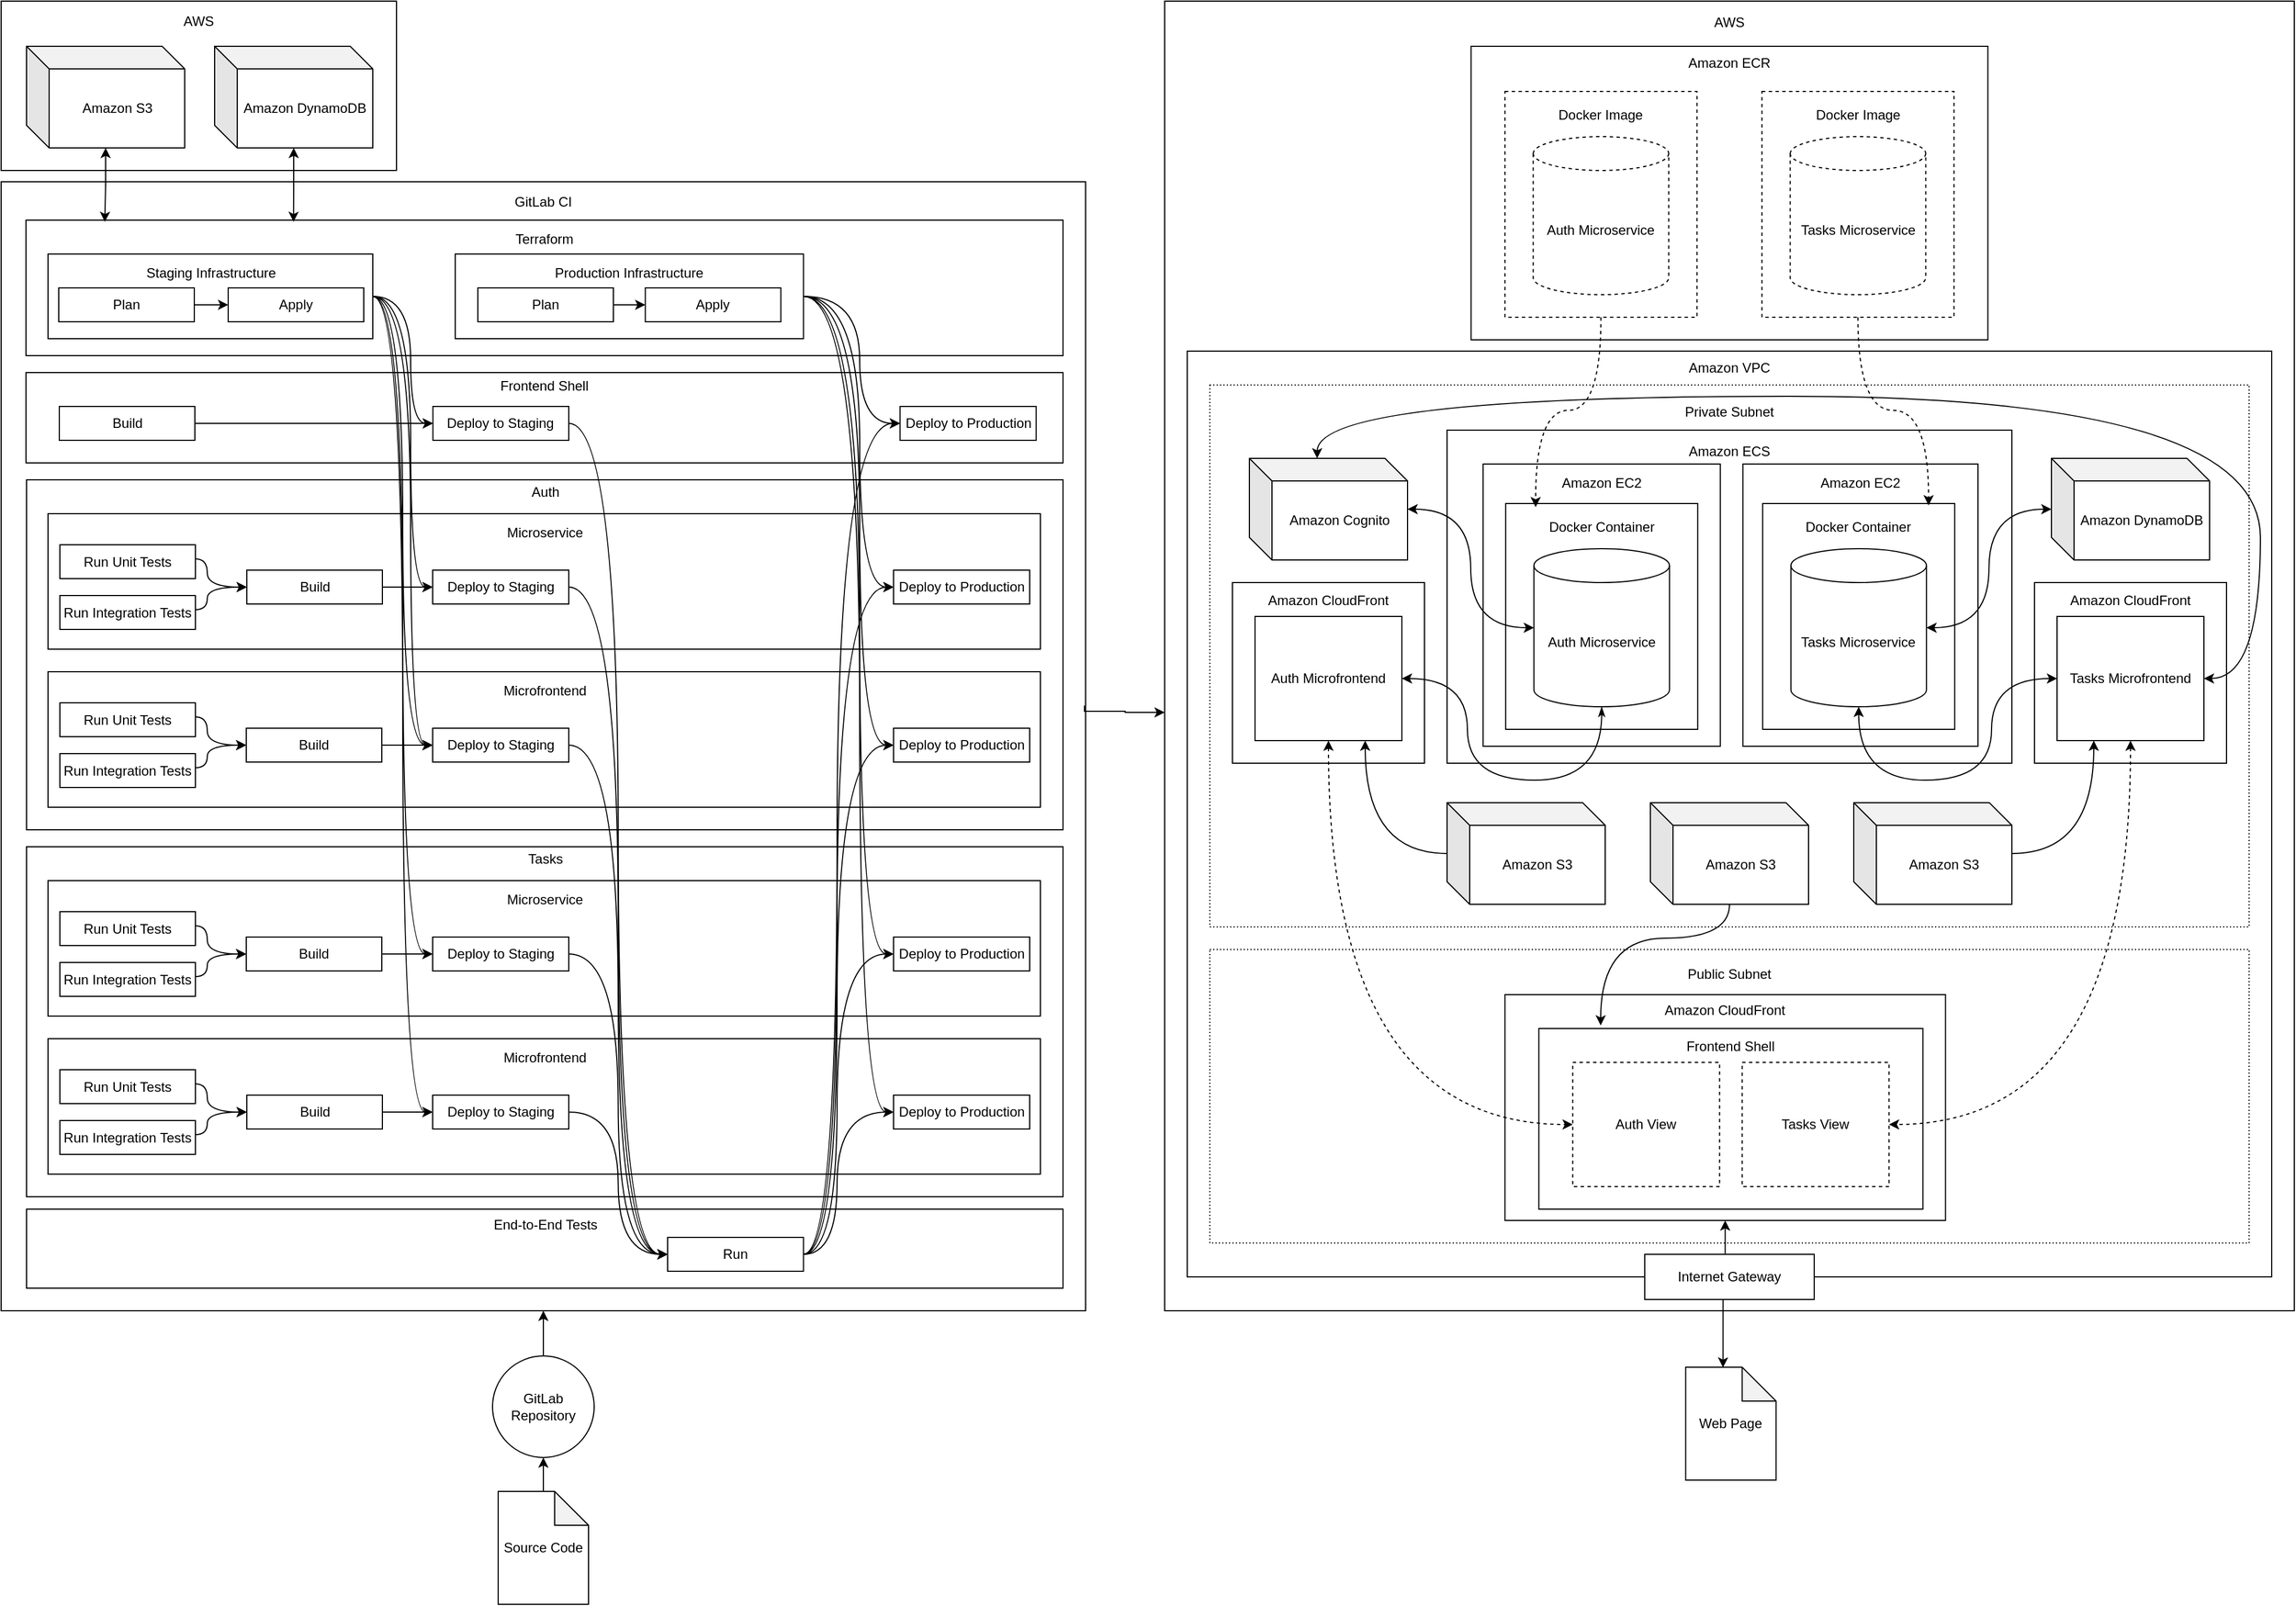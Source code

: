 <mxfile version="27.0.9">
  <diagram name="Page-1" id="5lrgypXl--dZabmraqYd">
    <mxGraphModel dx="6356" dy="3883" grid="1" gridSize="10" guides="1" tooltips="1" connect="1" arrows="1" fold="1" page="1" pageScale="1" pageWidth="827" pageHeight="1169" math="0" shadow="0">
      <root>
        <mxCell id="0" />
        <mxCell id="1" parent="0" />
        <mxCell id="WXDMArISNCCV78Ues6B--82" value="AWS&lt;div&gt;&lt;br&gt;&lt;/div&gt;&lt;div&gt;&lt;br&gt;&lt;/div&gt;&lt;div&gt;&lt;br&gt;&lt;/div&gt;&lt;div&gt;&lt;br&gt;&lt;/div&gt;&lt;div&gt;&lt;br&gt;&lt;/div&gt;&lt;div&gt;&lt;br&gt;&lt;/div&gt;&lt;div&gt;&lt;br&gt;&lt;/div&gt;&lt;div&gt;&lt;br&gt;&lt;/div&gt;" style="rounded=0;whiteSpace=wrap;html=1;" parent="1" vertex="1">
          <mxGeometry x="-3110" y="-1860" width="350" height="150" as="geometry" />
        </mxCell>
        <mxCell id="WXDMArISNCCV78Ues6B--76" value="GitLab CI&lt;br&gt;&lt;div&gt;&lt;br&gt;&lt;/div&gt;&lt;div&gt;&lt;br&gt;&lt;/div&gt;&lt;div&gt;&lt;br&gt;&lt;/div&gt;&lt;div&gt;&lt;br&gt;&lt;/div&gt;&lt;div&gt;&lt;br&gt;&lt;/div&gt;&lt;div&gt;&lt;br&gt;&lt;/div&gt;&lt;div&gt;&lt;br&gt;&lt;/div&gt;&lt;div&gt;&lt;br&gt;&lt;/div&gt;&lt;div&gt;&lt;br&gt;&lt;/div&gt;&lt;div&gt;&lt;br&gt;&lt;/div&gt;&lt;div&gt;&lt;br&gt;&lt;/div&gt;&lt;div&gt;&lt;br&gt;&lt;/div&gt;&lt;div&gt;&lt;br&gt;&lt;/div&gt;&lt;div&gt;&lt;br&gt;&lt;/div&gt;&lt;div&gt;&lt;br&gt;&lt;/div&gt;&lt;div&gt;&lt;br&gt;&lt;/div&gt;&lt;div&gt;&lt;br&gt;&lt;/div&gt;&lt;div&gt;&lt;br&gt;&lt;/div&gt;&lt;div&gt;&lt;br&gt;&lt;/div&gt;&lt;div&gt;&lt;br&gt;&lt;/div&gt;&lt;div&gt;&lt;br&gt;&lt;/div&gt;&lt;div&gt;&lt;br&gt;&lt;/div&gt;&lt;div&gt;&lt;br&gt;&lt;/div&gt;&lt;div&gt;&lt;br&gt;&lt;/div&gt;&lt;div&gt;&lt;br&gt;&lt;/div&gt;&lt;div&gt;&lt;br&gt;&lt;/div&gt;&lt;div&gt;&lt;br&gt;&lt;/div&gt;&lt;div&gt;&lt;br&gt;&lt;/div&gt;&lt;div&gt;&lt;br&gt;&lt;/div&gt;&lt;div&gt;&lt;br&gt;&lt;/div&gt;&lt;div&gt;&lt;br&gt;&lt;/div&gt;&lt;div&gt;&lt;br&gt;&lt;/div&gt;&lt;div&gt;&lt;br&gt;&lt;/div&gt;&lt;div&gt;&lt;br&gt;&lt;/div&gt;&lt;div&gt;&lt;br&gt;&lt;/div&gt;&lt;div&gt;&lt;br&gt;&lt;/div&gt;&lt;div&gt;&lt;br&gt;&lt;/div&gt;&lt;div&gt;&lt;br&gt;&lt;/div&gt;&lt;div&gt;&lt;br&gt;&lt;/div&gt;&lt;div&gt;&lt;br&gt;&lt;/div&gt;&lt;div&gt;&lt;br&gt;&lt;/div&gt;&lt;div&gt;&lt;br&gt;&lt;/div&gt;&lt;div&gt;&lt;br&gt;&lt;/div&gt;&lt;div&gt;&lt;br&gt;&lt;/div&gt;&lt;div&gt;&lt;br&gt;&lt;/div&gt;&lt;div&gt;&lt;br&gt;&lt;/div&gt;&lt;div&gt;&lt;br&gt;&lt;/div&gt;&lt;div&gt;&lt;br&gt;&lt;/div&gt;&lt;div&gt;&lt;br&gt;&lt;/div&gt;&lt;div&gt;&lt;br&gt;&lt;/div&gt;&lt;div&gt;&lt;br&gt;&lt;/div&gt;&lt;div&gt;&lt;br&gt;&lt;/div&gt;&lt;div&gt;&lt;br&gt;&lt;/div&gt;&lt;div&gt;&lt;br&gt;&lt;/div&gt;&lt;div&gt;&lt;br&gt;&lt;/div&gt;&lt;div&gt;&lt;br&gt;&lt;/div&gt;&lt;div&gt;&lt;br&gt;&lt;/div&gt;&lt;div&gt;&lt;br&gt;&lt;/div&gt;&lt;div&gt;&lt;br&gt;&lt;/div&gt;&lt;div&gt;&lt;br&gt;&lt;/div&gt;&lt;div&gt;&lt;br&gt;&lt;/div&gt;&lt;div&gt;&lt;br&gt;&lt;/div&gt;&lt;div&gt;&lt;br&gt;&lt;/div&gt;&lt;div&gt;&lt;br&gt;&lt;/div&gt;&lt;div&gt;&lt;br&gt;&lt;/div&gt;&lt;div&gt;&lt;br&gt;&lt;/div&gt;&lt;div&gt;&lt;br&gt;&lt;/div&gt;" style="rounded=0;whiteSpace=wrap;html=1;" parent="1" vertex="1">
          <mxGeometry x="-3110" y="-1700" width="960" height="1000" as="geometry" />
        </mxCell>
        <mxCell id="7gpFyNWgWioUJCNz2zBN-17" value="AWS&lt;div&gt;&lt;br&gt;&lt;/div&gt;&lt;div&gt;&lt;br&gt;&lt;/div&gt;&lt;div&gt;&lt;br&gt;&lt;/div&gt;&lt;div&gt;&lt;br&gt;&lt;/div&gt;&lt;div&gt;&lt;br&gt;&lt;/div&gt;&lt;div&gt;&lt;br&gt;&lt;/div&gt;&lt;div&gt;&lt;br&gt;&lt;/div&gt;&lt;div&gt;&lt;br&gt;&lt;/div&gt;&lt;div&gt;&lt;br&gt;&lt;/div&gt;&lt;div&gt;&lt;br&gt;&lt;/div&gt;&lt;div&gt;&lt;br&gt;&lt;/div&gt;&lt;div&gt;&lt;br&gt;&lt;/div&gt;&lt;div&gt;&lt;br&gt;&lt;/div&gt;&lt;div&gt;&lt;br&gt;&lt;/div&gt;&lt;div&gt;&lt;br&gt;&lt;/div&gt;&lt;div&gt;&lt;br&gt;&lt;/div&gt;&lt;div&gt;&lt;br&gt;&lt;/div&gt;&lt;div&gt;&lt;br&gt;&lt;/div&gt;&lt;div&gt;&lt;br&gt;&lt;/div&gt;&lt;div&gt;&lt;br&gt;&lt;/div&gt;&lt;div&gt;&lt;br&gt;&lt;/div&gt;&lt;div&gt;&lt;br&gt;&lt;/div&gt;&lt;div&gt;&lt;br&gt;&lt;/div&gt;&lt;div&gt;&lt;br&gt;&lt;/div&gt;&lt;div&gt;&lt;br&gt;&lt;/div&gt;&lt;div&gt;&lt;br&gt;&lt;/div&gt;&lt;div&gt;&lt;br&gt;&lt;/div&gt;&lt;div&gt;&lt;br&gt;&lt;/div&gt;&lt;div&gt;&lt;br&gt;&lt;/div&gt;&lt;div&gt;&lt;br&gt;&lt;/div&gt;&lt;div&gt;&lt;br&gt;&lt;/div&gt;&lt;div&gt;&lt;br&gt;&lt;/div&gt;&lt;div&gt;&lt;br&gt;&lt;/div&gt;&lt;div&gt;&lt;br&gt;&lt;/div&gt;&lt;div&gt;&lt;br&gt;&lt;/div&gt;&lt;div&gt;&lt;br&gt;&lt;/div&gt;&lt;div&gt;&lt;br&gt;&lt;/div&gt;&lt;div&gt;&lt;br&gt;&lt;/div&gt;&lt;div&gt;&lt;br&gt;&lt;/div&gt;&lt;div&gt;&lt;br&gt;&lt;/div&gt;&lt;div&gt;&lt;br&gt;&lt;/div&gt;&lt;div&gt;&lt;br&gt;&lt;/div&gt;&lt;div&gt;&lt;br&gt;&lt;/div&gt;&lt;div&gt;&lt;br&gt;&lt;/div&gt;&lt;div&gt;&lt;br&gt;&lt;/div&gt;&lt;div&gt;&lt;br&gt;&lt;/div&gt;&lt;div&gt;&lt;br&gt;&lt;/div&gt;&lt;div&gt;&lt;br&gt;&lt;/div&gt;&lt;div&gt;&lt;br&gt;&lt;/div&gt;&lt;div&gt;&lt;br&gt;&lt;/div&gt;&lt;div&gt;&lt;br&gt;&lt;/div&gt;&lt;div&gt;&lt;br&gt;&lt;/div&gt;&lt;div&gt;&lt;br&gt;&lt;/div&gt;&lt;div&gt;&lt;br&gt;&lt;/div&gt;&lt;div&gt;&lt;br&gt;&lt;/div&gt;&lt;div&gt;&lt;br&gt;&lt;/div&gt;&lt;div&gt;&lt;br&gt;&lt;/div&gt;&lt;div&gt;&lt;br&gt;&lt;/div&gt;&lt;div&gt;&lt;br&gt;&lt;/div&gt;&lt;div&gt;&lt;br&gt;&lt;/div&gt;&lt;div&gt;&lt;br&gt;&lt;/div&gt;&lt;div&gt;&lt;br&gt;&lt;/div&gt;&lt;div&gt;&lt;br&gt;&lt;/div&gt;&lt;div&gt;&lt;br&gt;&lt;/div&gt;&lt;div&gt;&lt;br&gt;&lt;/div&gt;&lt;div&gt;&lt;br&gt;&lt;/div&gt;&lt;div&gt;&lt;br&gt;&lt;/div&gt;&lt;div&gt;&lt;br&gt;&lt;/div&gt;&lt;div&gt;&lt;br&gt;&lt;/div&gt;&lt;div&gt;&lt;br&gt;&lt;/div&gt;&lt;div&gt;&lt;br&gt;&lt;/div&gt;&lt;div&gt;&lt;br&gt;&lt;/div&gt;&lt;div&gt;&lt;br&gt;&lt;/div&gt;&lt;div&gt;&lt;br&gt;&lt;/div&gt;&lt;div&gt;&lt;br&gt;&lt;/div&gt;&lt;div&gt;&lt;br&gt;&lt;/div&gt;&lt;div&gt;&lt;br&gt;&lt;/div&gt;&lt;div&gt;&lt;br&gt;&lt;/div&gt;" style="rounded=0;whiteSpace=wrap;html=1;" parent="1" vertex="1">
          <mxGeometry x="-2080" y="-1860" width="1000" height="1160" as="geometry" />
        </mxCell>
        <mxCell id="7gpFyNWgWioUJCNz2zBN-13" value="&lt;div&gt;Amazon VPC&lt;/div&gt;&lt;div&gt;&lt;br&gt;&lt;/div&gt;&lt;div&gt;&lt;br&gt;&lt;/div&gt;&lt;div&gt;&lt;br&gt;&lt;/div&gt;&lt;div&gt;&lt;br&gt;&lt;/div&gt;&lt;div&gt;&lt;br&gt;&lt;/div&gt;&lt;div&gt;&lt;br&gt;&lt;/div&gt;&lt;div&gt;&lt;br&gt;&lt;/div&gt;&lt;div&gt;&lt;br&gt;&lt;/div&gt;&lt;div&gt;&lt;br&gt;&lt;/div&gt;&lt;div&gt;&lt;br&gt;&lt;/div&gt;&lt;div&gt;&lt;br&gt;&lt;/div&gt;&lt;div&gt;&lt;br&gt;&lt;/div&gt;&lt;div&gt;&lt;br&gt;&lt;/div&gt;&lt;div&gt;&lt;br&gt;&lt;/div&gt;&lt;div&gt;&lt;br&gt;&lt;/div&gt;&lt;div&gt;&lt;br&gt;&lt;/div&gt;&lt;div&gt;&lt;br&gt;&lt;/div&gt;&lt;div&gt;&lt;br&gt;&lt;/div&gt;&lt;div&gt;&lt;br&gt;&lt;/div&gt;&lt;div&gt;&lt;br&gt;&lt;/div&gt;&lt;div&gt;&lt;br&gt;&lt;/div&gt;&lt;div&gt;&lt;br&gt;&lt;/div&gt;&lt;div&gt;&lt;br&gt;&lt;/div&gt;&lt;div&gt;&lt;br&gt;&lt;/div&gt;&lt;div&gt;&lt;br&gt;&lt;/div&gt;&lt;div&gt;&lt;br&gt;&lt;/div&gt;&lt;div&gt;&lt;br&gt;&lt;/div&gt;&lt;div&gt;&lt;br&gt;&lt;/div&gt;&lt;div&gt;&lt;br&gt;&lt;/div&gt;&lt;div&gt;&lt;br&gt;&lt;/div&gt;&lt;div&gt;&lt;br&gt;&lt;/div&gt;&lt;div&gt;&lt;br&gt;&lt;/div&gt;&lt;div&gt;&lt;br&gt;&lt;/div&gt;&lt;div&gt;&lt;br&gt;&lt;/div&gt;&lt;div&gt;&lt;br&gt;&lt;/div&gt;&lt;div&gt;&lt;br&gt;&lt;/div&gt;&lt;div&gt;&lt;br&gt;&lt;/div&gt;&lt;div&gt;&lt;br&gt;&lt;/div&gt;&lt;div&gt;&lt;br&gt;&lt;/div&gt;&lt;div&gt;&lt;br&gt;&lt;/div&gt;&lt;div&gt;&lt;br&gt;&lt;/div&gt;&lt;div&gt;&lt;br&gt;&lt;/div&gt;&lt;div&gt;&lt;br&gt;&lt;/div&gt;&lt;div&gt;&lt;br&gt;&lt;/div&gt;&lt;div&gt;&lt;br&gt;&lt;/div&gt;&lt;div&gt;&lt;br&gt;&lt;/div&gt;&lt;div&gt;&lt;br&gt;&lt;/div&gt;&lt;div&gt;&lt;br&gt;&lt;/div&gt;&lt;div&gt;&lt;br&gt;&lt;/div&gt;&lt;div&gt;&lt;br&gt;&lt;/div&gt;&lt;div&gt;&lt;br&gt;&lt;/div&gt;&lt;div&gt;&lt;br&gt;&lt;/div&gt;&lt;div&gt;&lt;br&gt;&lt;/div&gt;&lt;div&gt;&lt;br&gt;&lt;/div&gt;&lt;div&gt;&lt;br&gt;&lt;/div&gt;" style="rounded=0;whiteSpace=wrap;html=1;" parent="1" vertex="1">
          <mxGeometry x="-2060" y="-1550" width="960" height="820" as="geometry" />
        </mxCell>
        <mxCell id="8fCQB1sPR4Tvq7TzuILt-5" value="Private Subnet&lt;div&gt;&lt;br&gt;&lt;/div&gt;&lt;div&gt;&lt;br&gt;&lt;/div&gt;&lt;div&gt;&lt;br&gt;&lt;/div&gt;&lt;div&gt;&lt;br&gt;&lt;/div&gt;&lt;div&gt;&lt;br&gt;&lt;/div&gt;&lt;div&gt;&lt;br&gt;&lt;/div&gt;&lt;div&gt;&lt;br&gt;&lt;/div&gt;&lt;div&gt;&lt;br&gt;&lt;/div&gt;&lt;div&gt;&lt;br&gt;&lt;/div&gt;&lt;div&gt;&lt;br&gt;&lt;/div&gt;&lt;div&gt;&lt;br&gt;&lt;/div&gt;&lt;div&gt;&lt;br&gt;&lt;/div&gt;&lt;div&gt;&lt;br&gt;&lt;/div&gt;&lt;div&gt;&lt;br&gt;&lt;/div&gt;&lt;div&gt;&lt;br&gt;&lt;/div&gt;&lt;div&gt;&lt;br&gt;&lt;/div&gt;&lt;div&gt;&lt;br&gt;&lt;/div&gt;&lt;div&gt;&lt;br&gt;&lt;/div&gt;&lt;div&gt;&lt;br&gt;&lt;/div&gt;&lt;div&gt;&lt;br&gt;&lt;/div&gt;&lt;div&gt;&lt;br&gt;&lt;/div&gt;&lt;div&gt;&lt;br&gt;&lt;/div&gt;&lt;div&gt;&lt;br&gt;&lt;/div&gt;&lt;div&gt;&lt;br&gt;&lt;/div&gt;&lt;div&gt;&lt;br&gt;&lt;/div&gt;&lt;div&gt;&lt;br&gt;&lt;/div&gt;&lt;div&gt;&lt;br&gt;&lt;/div&gt;&lt;div&gt;&lt;br&gt;&lt;/div&gt;&lt;div&gt;&lt;br&gt;&lt;/div&gt;&lt;div&gt;&lt;br&gt;&lt;/div&gt;" style="rounded=0;whiteSpace=wrap;html=1;dashed=1;dashPattern=1 2;" parent="1" vertex="1">
          <mxGeometry x="-2040" y="-1520" width="920" height="480" as="geometry" />
        </mxCell>
        <mxCell id="7gpFyNWgWioUJCNz2zBN-20" value="Web Page" style="shape=note;whiteSpace=wrap;html=1;backgroundOutline=1;darkOpacity=0.05;" parent="1" vertex="1">
          <mxGeometry x="-1618.76" y="-650" width="80" height="100" as="geometry" />
        </mxCell>
        <mxCell id="K_u1Kb7oKMPgJKE00YBO-1" value="Amazon CloudFront&lt;div&gt;&lt;br&gt;&lt;/div&gt;&lt;div&gt;&lt;br&gt;&lt;/div&gt;&lt;div&gt;&lt;br&gt;&lt;/div&gt;&lt;div&gt;&lt;br&gt;&lt;/div&gt;&lt;div&gt;&lt;br&gt;&lt;/div&gt;&lt;div&gt;&lt;br&gt;&lt;/div&gt;&lt;div&gt;&lt;br&gt;&lt;/div&gt;&lt;div&gt;&lt;br&gt;&lt;/div&gt;&lt;div&gt;&lt;br&gt;&lt;/div&gt;" style="rounded=0;whiteSpace=wrap;html=1;" parent="1" vertex="1">
          <mxGeometry x="-1310" y="-1345" width="170" height="160" as="geometry" />
        </mxCell>
        <mxCell id="fL-8VVCd73iSeGYNEX2D-2" value="Amazon CloudFront&lt;div&gt;&lt;br&gt;&lt;/div&gt;&lt;div&gt;&lt;br&gt;&lt;/div&gt;&lt;div&gt;&lt;br&gt;&lt;/div&gt;&lt;div&gt;&lt;br&gt;&lt;/div&gt;&lt;div&gt;&lt;br&gt;&lt;/div&gt;&lt;div&gt;&lt;br&gt;&lt;/div&gt;&lt;div&gt;&lt;br&gt;&lt;/div&gt;&lt;div&gt;&lt;br&gt;&lt;/div&gt;&lt;div&gt;&lt;br&gt;&lt;/div&gt;" style="rounded=0;whiteSpace=wrap;html=1;" parent="1" vertex="1">
          <mxGeometry x="-2020" y="-1345" width="170" height="160" as="geometry" />
        </mxCell>
        <mxCell id="TE3JeXh7_A4Z1Bji4Hqj-10" value="Amazon ECS&lt;div&gt;&lt;div&gt;&lt;br&gt;&lt;/div&gt;&lt;div&gt;&lt;br&gt;&lt;/div&gt;&lt;div&gt;&lt;br&gt;&lt;/div&gt;&lt;div&gt;&lt;br&gt;&lt;/div&gt;&lt;div&gt;&lt;br&gt;&lt;/div&gt;&lt;div&gt;&lt;br&gt;&lt;/div&gt;&lt;div&gt;&lt;br&gt;&lt;/div&gt;&lt;div&gt;&lt;br&gt;&lt;/div&gt;&lt;div&gt;&lt;br&gt;&lt;/div&gt;&lt;div&gt;&lt;br&gt;&lt;/div&gt;&lt;div&gt;&lt;br&gt;&lt;/div&gt;&lt;div&gt;&lt;br&gt;&lt;/div&gt;&lt;div&gt;&lt;br&gt;&lt;/div&gt;&lt;div&gt;&lt;br&gt;&lt;/div&gt;&lt;div&gt;&lt;br&gt;&lt;/div&gt;&lt;/div&gt;&lt;div&gt;&lt;br&gt;&lt;/div&gt;&lt;div&gt;&lt;br&gt;&lt;/div&gt;&lt;div&gt;&lt;br&gt;&lt;/div&gt;" style="rounded=0;whiteSpace=wrap;html=1;" parent="1" vertex="1">
          <mxGeometry x="-1830" y="-1480" width="500" height="295" as="geometry" />
        </mxCell>
        <mxCell id="7RjIYqkzmJ3zHGpzatDi-12" value="Amazon Cognito" style="shape=cube;whiteSpace=wrap;html=1;boundedLbl=1;backgroundOutline=1;darkOpacity=0.05;darkOpacity2=0.1;" parent="1" vertex="1">
          <mxGeometry x="-2005" y="-1455" width="140" height="90" as="geometry" />
        </mxCell>
        <mxCell id="7RjIYqkzmJ3zHGpzatDi-14" value="Amazon DynamoDB" style="shape=cube;whiteSpace=wrap;html=1;boundedLbl=1;backgroundOutline=1;darkOpacity=0.05;darkOpacity2=0.1;" parent="1" vertex="1">
          <mxGeometry x="-1295" y="-1455" width="140" height="90" as="geometry" />
        </mxCell>
        <mxCell id="fL-8VVCd73iSeGYNEX2D-1" value="Auth Microfrontend" style="rounded=0;whiteSpace=wrap;html=1;" parent="1" vertex="1">
          <mxGeometry x="-2000" y="-1315" width="130" height="110" as="geometry" />
        </mxCell>
        <mxCell id="fL-8VVCd73iSeGYNEX2D-3" value="Tasks Microfrontend" style="rounded=0;whiteSpace=wrap;html=1;" parent="1" vertex="1">
          <mxGeometry x="-1290" y="-1315" width="130" height="110" as="geometry" />
        </mxCell>
        <mxCell id="8fCQB1sPR4Tvq7TzuILt-7" value="Public Subnet&lt;div&gt;&lt;br&gt;&lt;/div&gt;&lt;div&gt;&lt;br&gt;&lt;/div&gt;&lt;div&gt;&lt;br&gt;&lt;/div&gt;&lt;div&gt;&lt;br&gt;&lt;/div&gt;&lt;div&gt;&lt;br&gt;&lt;/div&gt;&lt;div&gt;&lt;br&gt;&lt;/div&gt;&lt;div&gt;&lt;br&gt;&lt;/div&gt;&lt;div&gt;&lt;br&gt;&lt;/div&gt;&lt;div&gt;&lt;br&gt;&lt;/div&gt;&lt;div&gt;&lt;br&gt;&lt;/div&gt;&lt;div&gt;&lt;br&gt;&lt;/div&gt;&lt;div&gt;&lt;br&gt;&lt;/div&gt;&lt;div&gt;&lt;br&gt;&lt;/div&gt;&lt;div&gt;&lt;br&gt;&lt;/div&gt;&lt;div&gt;&lt;br&gt;&lt;/div&gt;" style="rounded=0;whiteSpace=wrap;html=1;dashed=1;dashPattern=1 2;" parent="1" vertex="1">
          <mxGeometry x="-2040.01" y="-1020" width="920" height="260" as="geometry" />
        </mxCell>
        <mxCell id="TE3JeXh7_A4Z1Bji4Hqj-2" value="Amazon CloudFront&lt;div&gt;&lt;br&gt;&lt;/div&gt;&lt;div&gt;&lt;br&gt;&lt;/div&gt;&lt;div&gt;&lt;br&gt;&lt;/div&gt;&lt;div&gt;&lt;br&gt;&lt;/div&gt;&lt;div&gt;&lt;br&gt;&lt;/div&gt;&lt;div&gt;&lt;br&gt;&lt;/div&gt;&lt;div&gt;&lt;br&gt;&lt;/div&gt;&lt;div&gt;&lt;br&gt;&lt;/div&gt;&lt;div&gt;&lt;br&gt;&lt;/div&gt;&lt;div&gt;&lt;br&gt;&lt;/div&gt;&lt;div&gt;&lt;br&gt;&lt;/div&gt;&lt;div&gt;&lt;br&gt;&lt;/div&gt;" style="rounded=0;whiteSpace=wrap;html=1;" parent="1" vertex="1">
          <mxGeometry x="-1778.76" y="-980" width="390" height="200" as="geometry" />
        </mxCell>
        <mxCell id="7RjIYqkzmJ3zHGpzatDi-5" value="Frontend Shell&lt;div&gt;&lt;br&gt;&lt;/div&gt;&lt;div&gt;&lt;br&gt;&lt;/div&gt;&lt;div&gt;&lt;br&gt;&lt;/div&gt;&lt;div&gt;&lt;br&gt;&lt;/div&gt;&lt;div&gt;&lt;br&gt;&lt;/div&gt;&lt;div&gt;&lt;br&gt;&lt;/div&gt;&lt;div&gt;&lt;br&gt;&lt;/div&gt;&lt;div&gt;&lt;br&gt;&lt;/div&gt;&lt;div&gt;&lt;br&gt;&lt;/div&gt;" style="rounded=0;whiteSpace=wrap;html=1;" parent="1" vertex="1">
          <mxGeometry x="-1748.76" y="-950" width="340" height="160" as="geometry" />
        </mxCell>
        <mxCell id="7RjIYqkzmJ3zHGpzatDi-6" value="Auth View" style="rounded=0;whiteSpace=wrap;html=1;dashed=1;" parent="1" vertex="1">
          <mxGeometry x="-1718.76" y="-920" width="130" height="110" as="geometry" />
        </mxCell>
        <mxCell id="7RjIYqkzmJ3zHGpzatDi-8" value="Tasks View" style="rounded=0;whiteSpace=wrap;html=1;dashed=1;" parent="1" vertex="1">
          <mxGeometry x="-1568.76" y="-920" width="130" height="110" as="geometry" />
        </mxCell>
        <mxCell id="8fCQB1sPR4Tvq7TzuILt-8" style="edgeStyle=orthogonalEdgeStyle;rounded=0;orthogonalLoop=1;jettySize=auto;html=1;entryX=0;entryY=0.5;entryDx=0;entryDy=0;exitX=0.5;exitY=1;exitDx=0;exitDy=0;curved=1;dashed=1;startArrow=classic;startFill=1;" parent="1" source="fL-8VVCd73iSeGYNEX2D-1" target="7RjIYqkzmJ3zHGpzatDi-6" edge="1">
          <mxGeometry relative="1" as="geometry" />
        </mxCell>
        <mxCell id="8fCQB1sPR4Tvq7TzuILt-15" style="edgeStyle=orthogonalEdgeStyle;rounded=0;orthogonalLoop=1;jettySize=auto;html=1;entryX=0.413;entryY=0.003;entryDx=0;entryDy=0;entryPerimeter=0;startArrow=classic;startFill=1;" parent="1" source="TE3JeXh7_A4Z1Bji4Hqj-2" target="7gpFyNWgWioUJCNz2zBN-20" edge="1">
          <mxGeometry relative="1" as="geometry" />
        </mxCell>
        <mxCell id="8fCQB1sPR4Tvq7TzuILt-3" value="Internet Gateway" style="rounded=0;whiteSpace=wrap;html=1;" parent="1" vertex="1">
          <mxGeometry x="-1655.01" y="-750" width="150" height="40" as="geometry" />
        </mxCell>
        <mxCell id="plP2068hf8wh3BOtidzW-4" value="Amazon ECR&lt;div&gt;&lt;div&gt;&lt;br&gt;&lt;/div&gt;&lt;div&gt;&lt;br&gt;&lt;/div&gt;&lt;div&gt;&lt;br&gt;&lt;/div&gt;&lt;div&gt;&lt;br&gt;&lt;/div&gt;&lt;div&gt;&lt;br&gt;&lt;/div&gt;&lt;div&gt;&lt;br&gt;&lt;/div&gt;&lt;div&gt;&lt;br&gt;&lt;/div&gt;&lt;div&gt;&lt;br&gt;&lt;/div&gt;&lt;div&gt;&lt;br&gt;&lt;/div&gt;&lt;div&gt;&lt;br&gt;&lt;/div&gt;&lt;div&gt;&lt;br&gt;&lt;/div&gt;&lt;div&gt;&lt;br&gt;&lt;/div&gt;&lt;div&gt;&lt;br&gt;&lt;/div&gt;&lt;div&gt;&lt;br&gt;&lt;/div&gt;&lt;div&gt;&lt;br&gt;&lt;/div&gt;&lt;/div&gt;&lt;div&gt;&lt;br&gt;&lt;/div&gt;" style="rounded=0;whiteSpace=wrap;html=1;" parent="1" vertex="1">
          <mxGeometry x="-1808.76" y="-1820" width="457.5" height="260" as="geometry" />
        </mxCell>
        <mxCell id="plP2068hf8wh3BOtidzW-5" value="Docker Image&lt;br&gt;&lt;div&gt;&lt;br&gt;&lt;/div&gt;&lt;div&gt;&lt;br&gt;&lt;/div&gt;&lt;div&gt;&lt;br&gt;&lt;/div&gt;&lt;div&gt;&lt;br&gt;&lt;/div&gt;&lt;div&gt;&lt;br&gt;&lt;/div&gt;&lt;div&gt;&lt;br&gt;&lt;/div&gt;&lt;div&gt;&lt;br&gt;&lt;/div&gt;&lt;div&gt;&lt;br&gt;&lt;/div&gt;&lt;div&gt;&lt;br&gt;&lt;/div&gt;&lt;div&gt;&lt;br&gt;&lt;/div&gt;&lt;div&gt;&lt;br&gt;&lt;/div&gt;" style="rounded=0;whiteSpace=wrap;html=1;dashed=1;" parent="1" vertex="1">
          <mxGeometry x="-1551.26" y="-1780" width="170" height="200" as="geometry" />
        </mxCell>
        <mxCell id="plP2068hf8wh3BOtidzW-6" value="Docker Image&lt;br&gt;&lt;div&gt;&lt;br&gt;&lt;/div&gt;&lt;div&gt;&lt;br&gt;&lt;/div&gt;&lt;div&gt;&lt;br&gt;&lt;/div&gt;&lt;div&gt;&lt;br&gt;&lt;/div&gt;&lt;div&gt;&lt;br&gt;&lt;/div&gt;&lt;div&gt;&lt;br&gt;&lt;/div&gt;&lt;div&gt;&lt;br&gt;&lt;/div&gt;&lt;div&gt;&lt;br&gt;&lt;/div&gt;&lt;div&gt;&lt;br&gt;&lt;/div&gt;&lt;div&gt;&lt;br&gt;&lt;/div&gt;&lt;div&gt;&lt;br&gt;&lt;/div&gt;" style="rounded=0;whiteSpace=wrap;html=1;dashed=1;" parent="1" vertex="1">
          <mxGeometry x="-1778.76" y="-1780" width="170" height="200" as="geometry" />
        </mxCell>
        <mxCell id="plP2068hf8wh3BOtidzW-7" value="Auth Microservice" style="shape=cylinder3;whiteSpace=wrap;html=1;boundedLbl=1;backgroundOutline=1;size=15;dashed=1;" parent="1" vertex="1">
          <mxGeometry x="-1753.76" y="-1740" width="120" height="140" as="geometry" />
        </mxCell>
        <mxCell id="plP2068hf8wh3BOtidzW-8" value="Tasks Microservice" style="shape=cylinder3;whiteSpace=wrap;html=1;boundedLbl=1;backgroundOutline=1;size=15;dashed=1;" parent="1" vertex="1">
          <mxGeometry x="-1526.26" y="-1740" width="120" height="140" as="geometry" />
        </mxCell>
        <mxCell id="plP2068hf8wh3BOtidzW-21" value="Amazon EC2&lt;div&gt;&lt;br&gt;&lt;/div&gt;&lt;div&gt;&lt;br&gt;&lt;/div&gt;&lt;div&gt;&lt;br&gt;&lt;/div&gt;&lt;div&gt;&lt;br&gt;&lt;/div&gt;&lt;div&gt;&lt;br&gt;&lt;/div&gt;&lt;div&gt;&lt;br&gt;&lt;/div&gt;&lt;div&gt;&lt;br&gt;&lt;/div&gt;&lt;div&gt;&lt;br&gt;&lt;/div&gt;&lt;div&gt;&lt;br&gt;&lt;/div&gt;&lt;div&gt;&lt;br&gt;&lt;/div&gt;&lt;div&gt;&lt;br&gt;&lt;/div&gt;&lt;div&gt;&lt;br&gt;&lt;/div&gt;&lt;div&gt;&lt;br&gt;&lt;/div&gt;&lt;div&gt;&lt;br&gt;&lt;/div&gt;&lt;div&gt;&lt;br&gt;&lt;/div&gt;" style="rounded=0;whiteSpace=wrap;html=1;" parent="1" vertex="1">
          <mxGeometry x="-1568.13" y="-1450" width="208.13" height="250" as="geometry" />
        </mxCell>
        <mxCell id="plP2068hf8wh3BOtidzW-22" value="Amazon EC2&lt;div&gt;&lt;br&gt;&lt;/div&gt;&lt;div&gt;&lt;br&gt;&lt;/div&gt;&lt;div&gt;&lt;br&gt;&lt;/div&gt;&lt;div&gt;&lt;br&gt;&lt;/div&gt;&lt;div&gt;&lt;br&gt;&lt;/div&gt;&lt;div&gt;&lt;br&gt;&lt;/div&gt;&lt;div&gt;&lt;br&gt;&lt;/div&gt;&lt;div&gt;&lt;br&gt;&lt;/div&gt;&lt;div&gt;&lt;br&gt;&lt;/div&gt;&lt;div&gt;&lt;br&gt;&lt;/div&gt;&lt;div&gt;&lt;br&gt;&lt;/div&gt;&lt;div&gt;&lt;br&gt;&lt;/div&gt;&lt;div&gt;&lt;br&gt;&lt;/div&gt;&lt;div&gt;&lt;br&gt;&lt;/div&gt;&lt;div&gt;&lt;br&gt;&lt;/div&gt;" style="rounded=0;whiteSpace=wrap;html=1;" parent="1" vertex="1">
          <mxGeometry x="-1798.13" y="-1450" width="210" height="250" as="geometry" />
        </mxCell>
        <mxCell id="TE3JeXh7_A4Z1Bji4Hqj-9" value="Docker Container&lt;br&gt;&lt;div&gt;&lt;br&gt;&lt;/div&gt;&lt;div&gt;&lt;br&gt;&lt;/div&gt;&lt;div&gt;&lt;br&gt;&lt;/div&gt;&lt;div&gt;&lt;br&gt;&lt;/div&gt;&lt;div&gt;&lt;br&gt;&lt;/div&gt;&lt;div&gt;&lt;br&gt;&lt;/div&gt;&lt;div&gt;&lt;br&gt;&lt;/div&gt;&lt;div&gt;&lt;br&gt;&lt;/div&gt;&lt;div&gt;&lt;br&gt;&lt;/div&gt;&lt;div&gt;&lt;br&gt;&lt;/div&gt;&lt;div&gt;&lt;br&gt;&lt;/div&gt;" style="rounded=0;whiteSpace=wrap;html=1;" parent="1" vertex="1">
          <mxGeometry x="-1550.63" y="-1415" width="170" height="200" as="geometry" />
        </mxCell>
        <mxCell id="TE3JeXh7_A4Z1Bji4Hqj-1" value="Docker Container&lt;br&gt;&lt;div&gt;&lt;br&gt;&lt;/div&gt;&lt;div&gt;&lt;br&gt;&lt;/div&gt;&lt;div&gt;&lt;br&gt;&lt;/div&gt;&lt;div&gt;&lt;br&gt;&lt;/div&gt;&lt;div&gt;&lt;br&gt;&lt;/div&gt;&lt;div&gt;&lt;br&gt;&lt;/div&gt;&lt;div&gt;&lt;br&gt;&lt;/div&gt;&lt;div&gt;&lt;br&gt;&lt;/div&gt;&lt;div&gt;&lt;br&gt;&lt;/div&gt;&lt;div&gt;&lt;br&gt;&lt;/div&gt;&lt;div&gt;&lt;br&gt;&lt;/div&gt;" style="rounded=0;whiteSpace=wrap;html=1;" parent="1" vertex="1">
          <mxGeometry x="-1778.13" y="-1415" width="170" height="200" as="geometry" />
        </mxCell>
        <mxCell id="qq9lfj9BLUQq1fA03y2d-7" style="edgeStyle=orthogonalEdgeStyle;rounded=0;orthogonalLoop=1;jettySize=auto;html=1;exitX=0.5;exitY=1;exitDx=0;exitDy=0;exitPerimeter=0;entryX=1;entryY=0.5;entryDx=0;entryDy=0;curved=1;startArrow=classicThin;startFill=1;" parent="1" source="7RjIYqkzmJ3zHGpzatDi-1" target="fL-8VVCd73iSeGYNEX2D-1" edge="1">
          <mxGeometry relative="1" as="geometry">
            <Array as="points">
              <mxPoint x="-1693" y="-1170" />
              <mxPoint x="-1812" y="-1170" />
              <mxPoint x="-1812" y="-1260" />
            </Array>
          </mxGeometry>
        </mxCell>
        <mxCell id="7RjIYqkzmJ3zHGpzatDi-1" value="Auth Microservice" style="shape=cylinder3;whiteSpace=wrap;html=1;boundedLbl=1;backgroundOutline=1;size=15;" parent="1" vertex="1">
          <mxGeometry x="-1753.13" y="-1375" width="120" height="140" as="geometry" />
        </mxCell>
        <mxCell id="8fCQB1sPR4Tvq7TzuILt-13" style="edgeStyle=orthogonalEdgeStyle;rounded=0;orthogonalLoop=1;jettySize=auto;html=1;startArrow=classic;startFill=1;curved=1;" parent="1" source="7RjIYqkzmJ3zHGpzatDi-4" target="7RjIYqkzmJ3zHGpzatDi-14" edge="1">
          <mxGeometry relative="1" as="geometry" />
        </mxCell>
        <mxCell id="qq9lfj9BLUQq1fA03y2d-6" style="edgeStyle=orthogonalEdgeStyle;rounded=0;orthogonalLoop=1;jettySize=auto;html=1;exitX=0.5;exitY=1;exitDx=0;exitDy=0;exitPerimeter=0;entryX=0;entryY=0.5;entryDx=0;entryDy=0;curved=1;startArrow=classic;startFill=1;" parent="1" source="7RjIYqkzmJ3zHGpzatDi-4" target="fL-8VVCd73iSeGYNEX2D-3" edge="1">
          <mxGeometry relative="1" as="geometry">
            <Array as="points">
              <mxPoint x="-1466" y="-1170" />
              <mxPoint x="-1348" y="-1170" />
              <mxPoint x="-1348" y="-1260" />
            </Array>
          </mxGeometry>
        </mxCell>
        <mxCell id="7RjIYqkzmJ3zHGpzatDi-4" value="Tasks Microservice" style="shape=cylinder3;whiteSpace=wrap;html=1;boundedLbl=1;backgroundOutline=1;size=15;" parent="1" vertex="1">
          <mxGeometry x="-1525.63" y="-1375" width="120" height="140" as="geometry" />
        </mxCell>
        <mxCell id="8fCQB1sPR4Tvq7TzuILt-14" style="edgeStyle=orthogonalEdgeStyle;rounded=0;orthogonalLoop=1;jettySize=auto;html=1;entryX=0;entryY=0.5;entryDx=0;entryDy=0;entryPerimeter=0;startArrow=classic;startFill=1;curved=1;" parent="1" source="7RjIYqkzmJ3zHGpzatDi-12" target="7RjIYqkzmJ3zHGpzatDi-1" edge="1">
          <mxGeometry relative="1" as="geometry" />
        </mxCell>
        <mxCell id="plP2068hf8wh3BOtidzW-11" style="edgeStyle=orthogonalEdgeStyle;rounded=0;orthogonalLoop=1;jettySize=auto;html=1;entryX=0.864;entryY=0.008;entryDx=0;entryDy=0;dashed=1;entryPerimeter=0;curved=1;" parent="1" source="plP2068hf8wh3BOtidzW-5" target="TE3JeXh7_A4Z1Bji4Hqj-9" edge="1">
          <mxGeometry relative="1" as="geometry" />
        </mxCell>
        <mxCell id="plP2068hf8wh3BOtidzW-9" style="edgeStyle=orthogonalEdgeStyle;rounded=0;orthogonalLoop=1;jettySize=auto;html=1;entryX=0.156;entryY=0.016;entryDx=0;entryDy=0;dashed=1;entryPerimeter=0;curved=1;" parent="1" source="plP2068hf8wh3BOtidzW-6" target="TE3JeXh7_A4Z1Bji4Hqj-1" edge="1">
          <mxGeometry relative="1" as="geometry" />
        </mxCell>
        <mxCell id="qq9lfj9BLUQq1fA03y2d-1" value="Amazon S3" style="shape=cube;whiteSpace=wrap;html=1;boundedLbl=1;backgroundOutline=1;darkOpacity=0.05;darkOpacity2=0.1;" parent="1" vertex="1">
          <mxGeometry x="-1650" y="-1150" width="140" height="90" as="geometry" />
        </mxCell>
        <mxCell id="8fCQB1sPR4Tvq7TzuILt-9" style="edgeStyle=orthogonalEdgeStyle;rounded=0;orthogonalLoop=1;jettySize=auto;html=1;entryX=1;entryY=0.5;entryDx=0;entryDy=0;exitX=0.5;exitY=1;exitDx=0;exitDy=0;curved=1;dashed=1;startArrow=classic;startFill=1;" parent="1" source="fL-8VVCd73iSeGYNEX2D-3" target="7RjIYqkzmJ3zHGpzatDi-8" edge="1">
          <mxGeometry relative="1" as="geometry" />
        </mxCell>
        <mxCell id="qq9lfj9BLUQq1fA03y2d-11" style="edgeStyle=orthogonalEdgeStyle;rounded=0;orthogonalLoop=1;jettySize=auto;html=1;entryX=0.25;entryY=1;entryDx=0;entryDy=0;curved=1;" parent="1" source="qq9lfj9BLUQq1fA03y2d-8" target="fL-8VVCd73iSeGYNEX2D-3" edge="1">
          <mxGeometry relative="1" as="geometry" />
        </mxCell>
        <mxCell id="qq9lfj9BLUQq1fA03y2d-8" value="Amazon S3" style="shape=cube;whiteSpace=wrap;html=1;boundedLbl=1;backgroundOutline=1;darkOpacity=0.05;darkOpacity2=0.1;" parent="1" vertex="1">
          <mxGeometry x="-1470" y="-1150" width="140" height="90" as="geometry" />
        </mxCell>
        <mxCell id="qq9lfj9BLUQq1fA03y2d-10" style="edgeStyle=orthogonalEdgeStyle;rounded=0;orthogonalLoop=1;jettySize=auto;html=1;entryX=0.75;entryY=1;entryDx=0;entryDy=0;curved=1;" parent="1" source="qq9lfj9BLUQq1fA03y2d-9" target="fL-8VVCd73iSeGYNEX2D-1" edge="1">
          <mxGeometry relative="1" as="geometry" />
        </mxCell>
        <mxCell id="qq9lfj9BLUQq1fA03y2d-9" value="Amazon S3" style="shape=cube;whiteSpace=wrap;html=1;boundedLbl=1;backgroundOutline=1;darkOpacity=0.05;darkOpacity2=0.1;" parent="1" vertex="1">
          <mxGeometry x="-1830" y="-1150" width="140" height="90" as="geometry" />
        </mxCell>
        <mxCell id="qq9lfj9BLUQq1fA03y2d-12" style="edgeStyle=orthogonalEdgeStyle;rounded=0;orthogonalLoop=1;jettySize=auto;html=1;entryX=0.161;entryY=-0.017;entryDx=0;entryDy=0;entryPerimeter=0;curved=1;" parent="1" source="qq9lfj9BLUQq1fA03y2d-1" target="7RjIYqkzmJ3zHGpzatDi-5" edge="1">
          <mxGeometry relative="1" as="geometry">
            <Array as="points">
              <mxPoint x="-1580" y="-1030" />
              <mxPoint x="-1694" y="-1030" />
            </Array>
          </mxGeometry>
        </mxCell>
        <mxCell id="2BUk3k5oHCf4TJrfV3on-2" style="edgeStyle=orthogonalEdgeStyle;rounded=0;orthogonalLoop=1;jettySize=auto;html=1;entryX=0;entryY=0;entryDx=60;entryDy=0;entryPerimeter=0;curved=1;exitX=1;exitY=0.5;exitDx=0;exitDy=0;startArrow=classic;startFill=1;" parent="1" source="fL-8VVCd73iSeGYNEX2D-3" target="7RjIYqkzmJ3zHGpzatDi-12" edge="1">
          <mxGeometry relative="1" as="geometry">
            <Array as="points">
              <mxPoint x="-1110" y="-1260" />
              <mxPoint x="-1110" y="-1510" />
              <mxPoint x="-1945" y="-1510" />
            </Array>
          </mxGeometry>
        </mxCell>
        <mxCell id="HMaWFuyXW6tmUjAMEgqe-118" value="GitLab&lt;div&gt;Repository&lt;/div&gt;" style="ellipse;whiteSpace=wrap;html=1;aspect=fixed;" parent="1" vertex="1">
          <mxGeometry x="-2675" y="-660" width="90" height="90" as="geometry" />
        </mxCell>
        <mxCell id="HMaWFuyXW6tmUjAMEgqe-122" style="edgeStyle=orthogonalEdgeStyle;rounded=0;orthogonalLoop=1;jettySize=auto;html=1;entryX=0.5;entryY=1;entryDx=0;entryDy=0;" parent="1" source="HMaWFuyXW6tmUjAMEgqe-121" target="HMaWFuyXW6tmUjAMEgqe-118" edge="1">
          <mxGeometry relative="1" as="geometry" />
        </mxCell>
        <mxCell id="HMaWFuyXW6tmUjAMEgqe-121" value="Source Code" style="shape=note;whiteSpace=wrap;html=1;backgroundOutline=1;darkOpacity=0.05;" parent="1" vertex="1">
          <mxGeometry x="-2670" y="-540" width="80" height="100" as="geometry" />
        </mxCell>
        <mxCell id="cP_BP9UMARXBn1LH-EuF-26" value="Amazon S3" style="shape=cube;whiteSpace=wrap;html=1;boundedLbl=1;backgroundOutline=1;darkOpacity=0.05;darkOpacity2=0.1;" parent="1" vertex="1">
          <mxGeometry x="-3087.5" y="-1820" width="140" height="90" as="geometry" />
        </mxCell>
        <mxCell id="cP_BP9UMARXBn1LH-EuF-29" value="Amazon DynamoDB" style="shape=cube;whiteSpace=wrap;html=1;boundedLbl=1;backgroundOutline=1;darkOpacity=0.05;darkOpacity2=0.1;" parent="1" vertex="1">
          <mxGeometry x="-2921" y="-1820" width="140" height="90" as="geometry" />
        </mxCell>
        <mxCell id="WXDMArISNCCV78Ues6B--2" value="Terraform&lt;br&gt;&lt;div&gt;&lt;br&gt;&lt;/div&gt;&lt;div&gt;&lt;br&gt;&lt;/div&gt;&lt;div&gt;&lt;br&gt;&lt;/div&gt;&lt;div&gt;&lt;br&gt;&lt;/div&gt;&lt;div&gt;&lt;br&gt;&lt;/div&gt;&lt;div&gt;&lt;br&gt;&lt;/div&gt;" style="rounded=0;whiteSpace=wrap;html=1;" parent="1" vertex="1">
          <mxGeometry x="-3088" y="-1666" width="918" height="120" as="geometry" />
        </mxCell>
        <mxCell id="WXDMArISNCCV78Ues6B--4" value="Tasks&lt;br&gt;&lt;div&gt;&lt;br&gt;&lt;/div&gt;&lt;div&gt;&lt;br&gt;&lt;/div&gt;&lt;div&gt;&lt;br&gt;&lt;/div&gt;&lt;div&gt;&lt;br&gt;&lt;/div&gt;&lt;div&gt;&lt;br&gt;&lt;/div&gt;&lt;div&gt;&lt;br&gt;&lt;/div&gt;&lt;div&gt;&lt;br&gt;&lt;/div&gt;&lt;div&gt;&lt;br&gt;&lt;/div&gt;&lt;div&gt;&lt;br&gt;&lt;/div&gt;&lt;div&gt;&lt;br&gt;&lt;/div&gt;&lt;div&gt;&lt;br&gt;&lt;/div&gt;&lt;div&gt;&lt;br&gt;&lt;/div&gt;&lt;div&gt;&lt;br&gt;&lt;/div&gt;&lt;div&gt;&lt;br&gt;&lt;/div&gt;&lt;div&gt;&lt;br&gt;&lt;/div&gt;&lt;div&gt;&lt;br&gt;&lt;/div&gt;&lt;div&gt;&lt;br&gt;&lt;/div&gt;&lt;div&gt;&lt;br&gt;&lt;/div&gt;&lt;div&gt;&lt;br&gt;&lt;/div&gt;&lt;div&gt;&lt;br&gt;&lt;/div&gt;" style="rounded=0;whiteSpace=wrap;html=1;" parent="1" vertex="1">
          <mxGeometry x="-3087.5" y="-1111" width="917.5" height="310" as="geometry" />
        </mxCell>
        <mxCell id="WXDMArISNCCV78Ues6B--5" value="Microfrontend&lt;br&gt;&lt;div&gt;&lt;br&gt;&lt;/div&gt;&lt;div&gt;&lt;br&gt;&lt;/div&gt;&lt;div&gt;&lt;br&gt;&lt;/div&gt;&lt;div&gt;&lt;br&gt;&lt;/div&gt;&lt;div&gt;&lt;br&gt;&lt;/div&gt;&lt;div&gt;&lt;br&gt;&lt;/div&gt;" style="rounded=0;whiteSpace=wrap;html=1;" parent="1" vertex="1">
          <mxGeometry x="-3068.5" y="-941" width="878.5" height="120" as="geometry" />
        </mxCell>
        <mxCell id="WXDMArISNCCV78Ues6B--6" style="edgeStyle=orthogonalEdgeStyle;rounded=0;orthogonalLoop=1;jettySize=auto;html=1;entryX=0;entryY=0.5;entryDx=0;entryDy=0;curved=1;" parent="1" source="WXDMArISNCCV78Ues6B--7" target="WXDMArISNCCV78Ues6B--11" edge="1">
          <mxGeometry relative="1" as="geometry">
            <Array as="points">
              <mxPoint x="-2927.5" y="-901" />
              <mxPoint x="-2927.5" y="-876" />
            </Array>
          </mxGeometry>
        </mxCell>
        <mxCell id="WXDMArISNCCV78Ues6B--7" value="Run Unit Tests" style="rounded=0;whiteSpace=wrap;html=1;" parent="1" vertex="1">
          <mxGeometry x="-3058" y="-913.5" width="120" height="30" as="geometry" />
        </mxCell>
        <mxCell id="WXDMArISNCCV78Ues6B--8" style="edgeStyle=orthogonalEdgeStyle;rounded=0;orthogonalLoop=1;jettySize=auto;html=1;entryX=0;entryY=0.5;entryDx=0;entryDy=0;curved=1;" parent="1" source="WXDMArISNCCV78Ues6B--9" target="WXDMArISNCCV78Ues6B--11" edge="1">
          <mxGeometry relative="1" as="geometry">
            <Array as="points">
              <mxPoint x="-2927.5" y="-856" />
              <mxPoint x="-2927.5" y="-876" />
            </Array>
          </mxGeometry>
        </mxCell>
        <mxCell id="WXDMArISNCCV78Ues6B--9" value="Run Integration Tests" style="rounded=0;whiteSpace=wrap;html=1;" parent="1" vertex="1">
          <mxGeometry x="-3058" y="-868.5" width="120" height="30" as="geometry" />
        </mxCell>
        <mxCell id="WXDMArISNCCV78Ues6B--10" style="edgeStyle=orthogonalEdgeStyle;rounded=0;orthogonalLoop=1;jettySize=auto;html=1;" parent="1" source="WXDMArISNCCV78Ues6B--11" target="WXDMArISNCCV78Ues6B--12" edge="1">
          <mxGeometry relative="1" as="geometry" />
        </mxCell>
        <mxCell id="WXDMArISNCCV78Ues6B--11" value="Build" style="rounded=0;whiteSpace=wrap;html=1;" parent="1" vertex="1">
          <mxGeometry x="-2892.5" y="-891" width="120" height="30" as="geometry" />
        </mxCell>
        <mxCell id="WXDMArISNCCV78Ues6B--12" value="Deploy to Staging" style="rounded=0;whiteSpace=wrap;html=1;" parent="1" vertex="1">
          <mxGeometry x="-2728" y="-891" width="120.5" height="30" as="geometry" />
        </mxCell>
        <mxCell id="WXDMArISNCCV78Ues6B--14" value="Frontend Shell&lt;br&gt;&lt;div&gt;&lt;br&gt;&lt;/div&gt;&lt;div&gt;&lt;br&gt;&lt;/div&gt;&lt;div&gt;&lt;br&gt;&lt;/div&gt;&lt;div&gt;&lt;br&gt;&lt;/div&gt;" style="rounded=0;whiteSpace=wrap;html=1;" parent="1" vertex="1">
          <mxGeometry x="-3088" y="-1531" width="918" height="80" as="geometry" />
        </mxCell>
        <mxCell id="WXDMArISNCCV78Ues6B--15" style="edgeStyle=orthogonalEdgeStyle;rounded=0;orthogonalLoop=1;jettySize=auto;html=1;" parent="1" source="WXDMArISNCCV78Ues6B--16" target="WXDMArISNCCV78Ues6B--17" edge="1">
          <mxGeometry relative="1" as="geometry" />
        </mxCell>
        <mxCell id="WXDMArISNCCV78Ues6B--16" value="Build" style="rounded=0;whiteSpace=wrap;html=1;" parent="1" vertex="1">
          <mxGeometry x="-3058.5" y="-1501" width="120" height="30" as="geometry" />
        </mxCell>
        <mxCell id="WXDMArISNCCV78Ues6B--17" value="Deploy to Staging" style="rounded=0;whiteSpace=wrap;html=1;" parent="1" vertex="1">
          <mxGeometry x="-2727.75" y="-1501" width="120.25" height="30" as="geometry" />
        </mxCell>
        <mxCell id="WXDMArISNCCV78Ues6B--18" value="Microservice&lt;br&gt;&lt;div&gt;&lt;br&gt;&lt;/div&gt;&lt;div&gt;&lt;br&gt;&lt;/div&gt;&lt;div&gt;&lt;br&gt;&lt;/div&gt;&lt;div&gt;&lt;br&gt;&lt;/div&gt;&lt;div&gt;&lt;br&gt;&lt;/div&gt;&lt;div&gt;&lt;br&gt;&lt;/div&gt;" style="rounded=0;whiteSpace=wrap;html=1;" parent="1" vertex="1">
          <mxGeometry x="-3068.5" y="-1081" width="878.5" height="120" as="geometry" />
        </mxCell>
        <mxCell id="WXDMArISNCCV78Ues6B--19" style="edgeStyle=orthogonalEdgeStyle;rounded=0;orthogonalLoop=1;jettySize=auto;html=1;entryX=0;entryY=0.5;entryDx=0;entryDy=0;curved=1;" parent="1" source="WXDMArISNCCV78Ues6B--20" target="WXDMArISNCCV78Ues6B--24" edge="1">
          <mxGeometry relative="1" as="geometry">
            <Array as="points">
              <mxPoint x="-2927.5" y="-1041" />
              <mxPoint x="-2927.5" y="-1016" />
            </Array>
          </mxGeometry>
        </mxCell>
        <mxCell id="WXDMArISNCCV78Ues6B--20" value="Run Unit Tests" style="rounded=0;whiteSpace=wrap;html=1;" parent="1" vertex="1">
          <mxGeometry x="-3058" y="-1053.5" width="120" height="30" as="geometry" />
        </mxCell>
        <mxCell id="WXDMArISNCCV78Ues6B--21" style="edgeStyle=orthogonalEdgeStyle;rounded=0;orthogonalLoop=1;jettySize=auto;html=1;entryX=0;entryY=0.5;entryDx=0;entryDy=0;curved=1;" parent="1" source="WXDMArISNCCV78Ues6B--22" target="WXDMArISNCCV78Ues6B--24" edge="1">
          <mxGeometry relative="1" as="geometry">
            <Array as="points">
              <mxPoint x="-2927.5" y="-996" />
              <mxPoint x="-2927.5" y="-1016" />
            </Array>
          </mxGeometry>
        </mxCell>
        <mxCell id="WXDMArISNCCV78Ues6B--22" value="Run Integration Tests" style="rounded=0;whiteSpace=wrap;html=1;" parent="1" vertex="1">
          <mxGeometry x="-3058" y="-1008.5" width="120" height="30" as="geometry" />
        </mxCell>
        <mxCell id="WXDMArISNCCV78Ues6B--23" style="edgeStyle=orthogonalEdgeStyle;rounded=0;orthogonalLoop=1;jettySize=auto;html=1;" parent="1" source="WXDMArISNCCV78Ues6B--24" target="WXDMArISNCCV78Ues6B--25" edge="1">
          <mxGeometry relative="1" as="geometry" />
        </mxCell>
        <mxCell id="WXDMArISNCCV78Ues6B--24" value="Build" style="rounded=0;whiteSpace=wrap;html=1;" parent="1" vertex="1">
          <mxGeometry x="-2893" y="-1031" width="120" height="30" as="geometry" />
        </mxCell>
        <mxCell id="WXDMArISNCCV78Ues6B--25" value="Deploy to Staging" style="rounded=0;whiteSpace=wrap;html=1;" parent="1" vertex="1">
          <mxGeometry x="-2728" y="-1031" width="120.5" height="30" as="geometry" />
        </mxCell>
        <mxCell id="WXDMArISNCCV78Ues6B--27" value="Auth&lt;br&gt;&lt;div&gt;&lt;br&gt;&lt;/div&gt;&lt;div&gt;&lt;br&gt;&lt;/div&gt;&lt;div&gt;&lt;br&gt;&lt;/div&gt;&lt;div&gt;&lt;br&gt;&lt;/div&gt;&lt;div&gt;&lt;br&gt;&lt;/div&gt;&lt;div&gt;&lt;br&gt;&lt;/div&gt;&lt;div&gt;&lt;br&gt;&lt;/div&gt;&lt;div&gt;&lt;br&gt;&lt;/div&gt;&lt;div&gt;&lt;br&gt;&lt;/div&gt;&lt;div&gt;&lt;br&gt;&lt;/div&gt;&lt;div&gt;&lt;br&gt;&lt;/div&gt;&lt;div&gt;&lt;br&gt;&lt;/div&gt;&lt;div&gt;&lt;br&gt;&lt;/div&gt;&lt;div&gt;&lt;br&gt;&lt;/div&gt;&lt;div&gt;&lt;br&gt;&lt;/div&gt;&lt;div&gt;&lt;br&gt;&lt;/div&gt;&lt;div&gt;&lt;br&gt;&lt;/div&gt;&lt;div&gt;&lt;br&gt;&lt;/div&gt;&lt;div&gt;&lt;br&gt;&lt;/div&gt;&lt;div&gt;&lt;br&gt;&lt;/div&gt;" style="rounded=0;whiteSpace=wrap;html=1;" parent="1" vertex="1">
          <mxGeometry x="-3087.5" y="-1436" width="917.5" height="310" as="geometry" />
        </mxCell>
        <mxCell id="WXDMArISNCCV78Ues6B--28" value="Microfrontend&lt;br&gt;&lt;div&gt;&lt;br&gt;&lt;/div&gt;&lt;div&gt;&lt;br&gt;&lt;/div&gt;&lt;div&gt;&lt;br&gt;&lt;/div&gt;&lt;div&gt;&lt;br&gt;&lt;/div&gt;&lt;div&gt;&lt;br&gt;&lt;/div&gt;&lt;div&gt;&lt;br&gt;&lt;/div&gt;" style="rounded=0;whiteSpace=wrap;html=1;" parent="1" vertex="1">
          <mxGeometry x="-3068.5" y="-1266" width="878.5" height="120" as="geometry" />
        </mxCell>
        <mxCell id="WXDMArISNCCV78Ues6B--29" style="edgeStyle=orthogonalEdgeStyle;rounded=0;orthogonalLoop=1;jettySize=auto;html=1;entryX=0;entryY=0.5;entryDx=0;entryDy=0;curved=1;" parent="1" source="WXDMArISNCCV78Ues6B--30" target="WXDMArISNCCV78Ues6B--34" edge="1">
          <mxGeometry relative="1" as="geometry">
            <Array as="points">
              <mxPoint x="-2927.5" y="-1226" />
              <mxPoint x="-2927.5" y="-1201" />
            </Array>
          </mxGeometry>
        </mxCell>
        <mxCell id="WXDMArISNCCV78Ues6B--30" value="Run Unit Tests" style="rounded=0;whiteSpace=wrap;html=1;" parent="1" vertex="1">
          <mxGeometry x="-3058" y="-1238.5" width="120" height="30" as="geometry" />
        </mxCell>
        <mxCell id="WXDMArISNCCV78Ues6B--31" style="edgeStyle=orthogonalEdgeStyle;rounded=0;orthogonalLoop=1;jettySize=auto;html=1;entryX=0;entryY=0.5;entryDx=0;entryDy=0;curved=1;" parent="1" source="WXDMArISNCCV78Ues6B--32" target="WXDMArISNCCV78Ues6B--34" edge="1">
          <mxGeometry relative="1" as="geometry">
            <Array as="points">
              <mxPoint x="-2927.5" y="-1181" />
              <mxPoint x="-2927.5" y="-1201" />
            </Array>
          </mxGeometry>
        </mxCell>
        <mxCell id="WXDMArISNCCV78Ues6B--32" value="Run Integration Tests" style="rounded=0;whiteSpace=wrap;html=1;" parent="1" vertex="1">
          <mxGeometry x="-3058" y="-1193.5" width="120" height="30" as="geometry" />
        </mxCell>
        <mxCell id="WXDMArISNCCV78Ues6B--33" style="edgeStyle=orthogonalEdgeStyle;rounded=0;orthogonalLoop=1;jettySize=auto;html=1;" parent="1" source="WXDMArISNCCV78Ues6B--34" target="WXDMArISNCCV78Ues6B--35" edge="1">
          <mxGeometry relative="1" as="geometry" />
        </mxCell>
        <mxCell id="WXDMArISNCCV78Ues6B--34" value="Build" style="rounded=0;whiteSpace=wrap;html=1;" parent="1" vertex="1">
          <mxGeometry x="-2893" y="-1216" width="120" height="30" as="geometry" />
        </mxCell>
        <mxCell id="WXDMArISNCCV78Ues6B--35" value="Deploy to Staging" style="rounded=0;whiteSpace=wrap;html=1;" parent="1" vertex="1">
          <mxGeometry x="-2728" y="-1216" width="120.5" height="30" as="geometry" />
        </mxCell>
        <mxCell id="WXDMArISNCCV78Ues6B--36" value="Microservice&lt;br&gt;&lt;div&gt;&lt;br&gt;&lt;/div&gt;&lt;div&gt;&lt;br&gt;&lt;/div&gt;&lt;div&gt;&lt;br&gt;&lt;/div&gt;&lt;div&gt;&lt;br&gt;&lt;/div&gt;&lt;div&gt;&lt;br&gt;&lt;/div&gt;&lt;div&gt;&lt;br&gt;&lt;/div&gt;" style="rounded=0;whiteSpace=wrap;html=1;" parent="1" vertex="1">
          <mxGeometry x="-3068.5" y="-1406" width="878.5" height="120" as="geometry" />
        </mxCell>
        <mxCell id="WXDMArISNCCV78Ues6B--37" style="edgeStyle=orthogonalEdgeStyle;rounded=0;orthogonalLoop=1;jettySize=auto;html=1;entryX=0;entryY=0.5;entryDx=0;entryDy=0;curved=1;" parent="1" source="WXDMArISNCCV78Ues6B--38" target="WXDMArISNCCV78Ues6B--42" edge="1">
          <mxGeometry relative="1" as="geometry">
            <Array as="points">
              <mxPoint x="-2927.5" y="-1366" />
              <mxPoint x="-2927.5" y="-1341" />
            </Array>
          </mxGeometry>
        </mxCell>
        <mxCell id="WXDMArISNCCV78Ues6B--38" value="Run Unit Tests" style="rounded=0;whiteSpace=wrap;html=1;" parent="1" vertex="1">
          <mxGeometry x="-3058" y="-1378.5" width="120" height="30" as="geometry" />
        </mxCell>
        <mxCell id="WXDMArISNCCV78Ues6B--39" style="edgeStyle=orthogonalEdgeStyle;rounded=0;orthogonalLoop=1;jettySize=auto;html=1;entryX=0;entryY=0.5;entryDx=0;entryDy=0;curved=1;" parent="1" source="WXDMArISNCCV78Ues6B--40" target="WXDMArISNCCV78Ues6B--42" edge="1">
          <mxGeometry relative="1" as="geometry">
            <Array as="points">
              <mxPoint x="-2927.5" y="-1321" />
              <mxPoint x="-2927.5" y="-1341" />
            </Array>
          </mxGeometry>
        </mxCell>
        <mxCell id="WXDMArISNCCV78Ues6B--40" value="Run Integration Tests" style="rounded=0;whiteSpace=wrap;html=1;" parent="1" vertex="1">
          <mxGeometry x="-3058" y="-1333.5" width="120" height="30" as="geometry" />
        </mxCell>
        <mxCell id="WXDMArISNCCV78Ues6B--41" style="edgeStyle=orthogonalEdgeStyle;rounded=0;orthogonalLoop=1;jettySize=auto;html=1;" parent="1" source="WXDMArISNCCV78Ues6B--42" target="WXDMArISNCCV78Ues6B--43" edge="1">
          <mxGeometry relative="1" as="geometry" />
        </mxCell>
        <mxCell id="WXDMArISNCCV78Ues6B--42" value="Build" style="rounded=0;whiteSpace=wrap;html=1;" parent="1" vertex="1">
          <mxGeometry x="-2892.5" y="-1356" width="120" height="30" as="geometry" />
        </mxCell>
        <mxCell id="WXDMArISNCCV78Ues6B--43" value="Deploy to Staging" style="rounded=0;whiteSpace=wrap;html=1;" parent="1" vertex="1">
          <mxGeometry x="-2728" y="-1356" width="120.5" height="30" as="geometry" />
        </mxCell>
        <mxCell id="WXDMArISNCCV78Ues6B--112" style="edgeStyle=orthogonalEdgeStyle;rounded=0;orthogonalLoop=1;jettySize=auto;html=1;exitX=1;exitY=0.5;exitDx=0;exitDy=0;entryX=0;entryY=0.5;entryDx=0;entryDy=0;curved=1;" parent="1" source="WXDMArISNCCV78Ues6B--53" target="WXDMArISNCCV78Ues6B--100" edge="1">
          <mxGeometry relative="1" as="geometry">
            <Array as="points">
              <mxPoint x="-2350" y="-1598" />
              <mxPoint x="-2350" y="-1486" />
            </Array>
          </mxGeometry>
        </mxCell>
        <mxCell id="WXDMArISNCCV78Ues6B--113" style="edgeStyle=orthogonalEdgeStyle;rounded=0;orthogonalLoop=1;jettySize=auto;html=1;entryX=0;entryY=0.5;entryDx=0;entryDy=0;curved=1;" parent="1" source="WXDMArISNCCV78Ues6B--53" target="WXDMArISNCCV78Ues6B--99" edge="1">
          <mxGeometry relative="1" as="geometry">
            <Array as="points">
              <mxPoint x="-2350" y="-1598" />
              <mxPoint x="-2350" y="-1341" />
            </Array>
          </mxGeometry>
        </mxCell>
        <mxCell id="WXDMArISNCCV78Ues6B--114" style="edgeStyle=orthogonalEdgeStyle;rounded=0;orthogonalLoop=1;jettySize=auto;html=1;exitX=1;exitY=0.5;exitDx=0;exitDy=0;entryX=0;entryY=0.5;entryDx=0;entryDy=0;curved=1;" parent="1" source="WXDMArISNCCV78Ues6B--53" target="WXDMArISNCCV78Ues6B--98" edge="1">
          <mxGeometry relative="1" as="geometry">
            <Array as="points">
              <mxPoint x="-2350" y="-1598" />
              <mxPoint x="-2350" y="-1201" />
            </Array>
          </mxGeometry>
        </mxCell>
        <mxCell id="WXDMArISNCCV78Ues6B--117" style="edgeStyle=orthogonalEdgeStyle;rounded=0;orthogonalLoop=1;jettySize=auto;html=1;entryX=0;entryY=0.5;entryDx=0;entryDy=0;curved=1;" parent="1" source="WXDMArISNCCV78Ues6B--53" target="WXDMArISNCCV78Ues6B--96" edge="1">
          <mxGeometry relative="1" as="geometry">
            <Array as="points">
              <mxPoint x="-2350" y="-1598" />
              <mxPoint x="-2350" y="-876" />
            </Array>
          </mxGeometry>
        </mxCell>
        <mxCell id="WXDMArISNCCV78Ues6B--53" value="Production Infrastructure&lt;div&gt;&lt;br&gt;&lt;/div&gt;&lt;div&gt;&lt;br&gt;&lt;/div&gt;&lt;div&gt;&lt;br&gt;&lt;/div&gt;" style="rounded=0;whiteSpace=wrap;html=1;" parent="1" vertex="1">
          <mxGeometry x="-2708" y="-1636" width="308.25" height="75" as="geometry" />
        </mxCell>
        <mxCell id="WXDMArISNCCV78Ues6B--56" style="edgeStyle=orthogonalEdgeStyle;rounded=0;orthogonalLoop=1;jettySize=auto;html=1;exitX=1;exitY=0.5;exitDx=0;exitDy=0;entryX=0;entryY=0.5;entryDx=0;entryDy=0;" parent="1" source="WXDMArISNCCV78Ues6B--57" target="WXDMArISNCCV78Ues6B--58" edge="1">
          <mxGeometry relative="1" as="geometry" />
        </mxCell>
        <mxCell id="WXDMArISNCCV78Ues6B--57" value="Plan" style="rounded=0;whiteSpace=wrap;html=1;" parent="1" vertex="1">
          <mxGeometry x="-2688" y="-1606" width="120" height="30" as="geometry" />
        </mxCell>
        <mxCell id="WXDMArISNCCV78Ues6B--58" value="Apply" style="rounded=0;whiteSpace=wrap;html=1;" parent="1" vertex="1">
          <mxGeometry x="-2539.75" y="-1606" width="120" height="30" as="geometry" />
        </mxCell>
        <mxCell id="WXDMArISNCCV78Ues6B--65" style="edgeStyle=orthogonalEdgeStyle;rounded=0;orthogonalLoop=1;jettySize=auto;html=1;entryX=0;entryY=0.5;entryDx=0;entryDy=0;curved=1;" parent="1" source="WXDMArISNCCV78Ues6B--46" target="WXDMArISNCCV78Ues6B--17" edge="1">
          <mxGeometry relative="1" as="geometry">
            <Array as="points">
              <mxPoint x="-2747.5" y="-1598" />
              <mxPoint x="-2747.5" y="-1486" />
            </Array>
          </mxGeometry>
        </mxCell>
        <mxCell id="WXDMArISNCCV78Ues6B--66" style="edgeStyle=orthogonalEdgeStyle;rounded=0;orthogonalLoop=1;jettySize=auto;html=1;entryX=0;entryY=0.5;entryDx=0;entryDy=0;curved=1;" parent="1" source="WXDMArISNCCV78Ues6B--46" target="WXDMArISNCCV78Ues6B--43" edge="1">
          <mxGeometry relative="1" as="geometry">
            <Array as="points">
              <mxPoint x="-2747.5" y="-1598" />
              <mxPoint x="-2747.5" y="-1341" />
            </Array>
          </mxGeometry>
        </mxCell>
        <mxCell id="WXDMArISNCCV78Ues6B--67" style="edgeStyle=orthogonalEdgeStyle;rounded=0;orthogonalLoop=1;jettySize=auto;html=1;entryX=0;entryY=0.5;entryDx=0;entryDy=0;curved=1;" parent="1" source="WXDMArISNCCV78Ues6B--46" target="WXDMArISNCCV78Ues6B--35" edge="1">
          <mxGeometry relative="1" as="geometry">
            <Array as="points">
              <mxPoint x="-2747.5" y="-1598" />
              <mxPoint x="-2747.5" y="-1201" />
            </Array>
          </mxGeometry>
        </mxCell>
        <mxCell id="WXDMArISNCCV78Ues6B--68" style="edgeStyle=orthogonalEdgeStyle;rounded=0;orthogonalLoop=1;jettySize=auto;html=1;entryX=0;entryY=0.5;entryDx=0;entryDy=0;curved=1;" parent="1" source="WXDMArISNCCV78Ues6B--46" target="WXDMArISNCCV78Ues6B--35" edge="1">
          <mxGeometry relative="1" as="geometry" />
        </mxCell>
        <mxCell id="WXDMArISNCCV78Ues6B--69" style="edgeStyle=orthogonalEdgeStyle;rounded=0;orthogonalLoop=1;jettySize=auto;html=1;entryX=0;entryY=0.5;entryDx=0;entryDy=0;curved=1;" parent="1" source="WXDMArISNCCV78Ues6B--46" target="WXDMArISNCCV78Ues6B--25" edge="1">
          <mxGeometry relative="1" as="geometry" />
        </mxCell>
        <mxCell id="WXDMArISNCCV78Ues6B--70" style="edgeStyle=orthogonalEdgeStyle;rounded=0;orthogonalLoop=1;jettySize=auto;html=1;entryX=0;entryY=0.5;entryDx=0;entryDy=0;curved=1;" parent="1" source="WXDMArISNCCV78Ues6B--46" target="WXDMArISNCCV78Ues6B--12" edge="1">
          <mxGeometry relative="1" as="geometry" />
        </mxCell>
        <mxCell id="WXDMArISNCCV78Ues6B--46" value="&lt;div&gt;&lt;span style=&quot;background-color: transparent; color: light-dark(rgb(0, 0, 0), rgb(255, 255, 255));&quot;&gt;Staging Infrastructure&lt;/span&gt;&lt;/div&gt;&lt;div&gt;&lt;span style=&quot;background-color: transparent; color: light-dark(rgb(0, 0, 0), rgb(255, 255, 255));&quot;&gt;&lt;br&gt;&lt;/span&gt;&lt;/div&gt;&lt;div&gt;&lt;span style=&quot;background-color: transparent; color: light-dark(rgb(0, 0, 0), rgb(255, 255, 255));&quot;&gt;&lt;br&gt;&lt;/span&gt;&lt;/div&gt;&lt;div&gt;&lt;span style=&quot;background-color: transparent; color: light-dark(rgb(0, 0, 0), rgb(255, 255, 255));&quot;&gt;&lt;br&gt;&lt;/span&gt;&lt;/div&gt;" style="rounded=0;whiteSpace=wrap;html=1;" parent="1" vertex="1">
          <mxGeometry x="-3068.5" y="-1636" width="287.5" height="75" as="geometry" />
        </mxCell>
        <mxCell id="WXDMArISNCCV78Ues6B--47" style="edgeStyle=orthogonalEdgeStyle;rounded=0;orthogonalLoop=1;jettySize=auto;html=1;exitX=1;exitY=0.5;exitDx=0;exitDy=0;entryX=0;entryY=0.5;entryDx=0;entryDy=0;" parent="1" source="WXDMArISNCCV78Ues6B--48" target="WXDMArISNCCV78Ues6B--49" edge="1">
          <mxGeometry relative="1" as="geometry" />
        </mxCell>
        <mxCell id="WXDMArISNCCV78Ues6B--48" value="Plan" style="rounded=0;whiteSpace=wrap;html=1;" parent="1" vertex="1">
          <mxGeometry x="-3059" y="-1606" width="120" height="30" as="geometry" />
        </mxCell>
        <mxCell id="WXDMArISNCCV78Ues6B--49" value="Apply" style="rounded=0;whiteSpace=wrap;html=1;" parent="1" vertex="1">
          <mxGeometry x="-2909" y="-1606" width="120" height="30" as="geometry" />
        </mxCell>
        <mxCell id="WXDMArISNCCV78Ues6B--80" style="edgeStyle=orthogonalEdgeStyle;rounded=0;orthogonalLoop=1;jettySize=auto;html=1;" parent="1" source="HMaWFuyXW6tmUjAMEgqe-118" edge="1">
          <mxGeometry relative="1" as="geometry">
            <mxPoint x="-2630" y="-700" as="targetPoint" />
          </mxGeometry>
        </mxCell>
        <mxCell id="WXDMArISNCCV78Ues6B--85" style="edgeStyle=orthogonalEdgeStyle;rounded=0;orthogonalLoop=1;jettySize=auto;html=1;exitX=0.999;exitY=0.464;exitDx=0;exitDy=0;exitPerimeter=0;" parent="1" source="WXDMArISNCCV78Ues6B--76" edge="1">
          <mxGeometry relative="1" as="geometry">
            <mxPoint x="-2080" y="-1230" as="targetPoint" />
            <Array as="points">
              <mxPoint x="-2115" y="-1231" />
              <mxPoint x="-2080" y="-1230" />
            </Array>
          </mxGeometry>
        </mxCell>
        <mxCell id="WXDMArISNCCV78Ues6B--86" value="End-to-End Tests&lt;br&gt;&lt;div&gt;&lt;br&gt;&lt;/div&gt;&lt;div&gt;&lt;br&gt;&lt;/div&gt;&lt;div&gt;&lt;br&gt;&lt;/div&gt;" style="rounded=0;whiteSpace=wrap;html=1;" parent="1" vertex="1">
          <mxGeometry x="-3087.5" y="-790" width="917.5" height="70" as="geometry" />
        </mxCell>
        <mxCell id="WXDMArISNCCV78Ues6B--107" style="edgeStyle=orthogonalEdgeStyle;rounded=0;orthogonalLoop=1;jettySize=auto;html=1;exitX=1;exitY=0.5;exitDx=0;exitDy=0;entryX=0;entryY=0.5;entryDx=0;entryDy=0;curved=1;" parent="1" source="WXDMArISNCCV78Ues6B--89" target="WXDMArISNCCV78Ues6B--96" edge="1">
          <mxGeometry relative="1" as="geometry">
            <Array as="points">
              <mxPoint x="-2370" y="-750" />
              <mxPoint x="-2370" y="-876" />
            </Array>
          </mxGeometry>
        </mxCell>
        <mxCell id="WXDMArISNCCV78Ues6B--108" style="edgeStyle=orthogonalEdgeStyle;rounded=0;orthogonalLoop=1;jettySize=auto;html=1;entryX=0;entryY=0.5;entryDx=0;entryDy=0;curved=1;" parent="1" source="WXDMArISNCCV78Ues6B--89" target="WXDMArISNCCV78Ues6B--97" edge="1">
          <mxGeometry relative="1" as="geometry">
            <Array as="points">
              <mxPoint x="-2370" y="-750" />
              <mxPoint x="-2370" y="-1016" />
            </Array>
          </mxGeometry>
        </mxCell>
        <mxCell id="WXDMArISNCCV78Ues6B--109" style="edgeStyle=orthogonalEdgeStyle;rounded=0;orthogonalLoop=1;jettySize=auto;html=1;entryX=0;entryY=0.5;entryDx=0;entryDy=0;curved=1;" parent="1" source="WXDMArISNCCV78Ues6B--89" target="WXDMArISNCCV78Ues6B--98" edge="1">
          <mxGeometry relative="1" as="geometry">
            <Array as="points">
              <mxPoint x="-2370" y="-750" />
              <mxPoint x="-2370" y="-1201" />
            </Array>
          </mxGeometry>
        </mxCell>
        <mxCell id="WXDMArISNCCV78Ues6B--110" style="edgeStyle=orthogonalEdgeStyle;rounded=0;orthogonalLoop=1;jettySize=auto;html=1;entryX=0;entryY=0.5;entryDx=0;entryDy=0;curved=1;" parent="1" source="WXDMArISNCCV78Ues6B--89" target="WXDMArISNCCV78Ues6B--99" edge="1">
          <mxGeometry relative="1" as="geometry">
            <Array as="points">
              <mxPoint x="-2370" y="-750" />
              <mxPoint x="-2370" y="-1341" />
            </Array>
          </mxGeometry>
        </mxCell>
        <mxCell id="WXDMArISNCCV78Ues6B--111" style="edgeStyle=orthogonalEdgeStyle;rounded=0;orthogonalLoop=1;jettySize=auto;html=1;entryX=0;entryY=0.5;entryDx=0;entryDy=0;curved=1;" parent="1" source="WXDMArISNCCV78Ues6B--89" target="WXDMArISNCCV78Ues6B--100" edge="1">
          <mxGeometry relative="1" as="geometry">
            <Array as="points">
              <mxPoint x="-2370" y="-750" />
              <mxPoint x="-2370" y="-1486" />
            </Array>
          </mxGeometry>
        </mxCell>
        <mxCell id="WXDMArISNCCV78Ues6B--89" value="Run" style="rounded=0;whiteSpace=wrap;html=1;" parent="1" vertex="1">
          <mxGeometry x="-2520" y="-765" width="120.25" height="30" as="geometry" />
        </mxCell>
        <mxCell id="WXDMArISNCCV78Ues6B--90" style="edgeStyle=orthogonalEdgeStyle;rounded=0;orthogonalLoop=1;jettySize=auto;html=1;entryX=0;entryY=0.5;entryDx=0;entryDy=0;curved=1;" parent="1" source="WXDMArISNCCV78Ues6B--17" target="WXDMArISNCCV78Ues6B--89" edge="1">
          <mxGeometry relative="1" as="geometry" />
        </mxCell>
        <mxCell id="WXDMArISNCCV78Ues6B--92" style="edgeStyle=orthogonalEdgeStyle;rounded=0;orthogonalLoop=1;jettySize=auto;html=1;entryX=0;entryY=0.5;entryDx=0;entryDy=0;curved=1;" parent="1" source="WXDMArISNCCV78Ues6B--43" target="WXDMArISNCCV78Ues6B--89" edge="1">
          <mxGeometry relative="1" as="geometry" />
        </mxCell>
        <mxCell id="WXDMArISNCCV78Ues6B--93" style="edgeStyle=orthogonalEdgeStyle;rounded=0;orthogonalLoop=1;jettySize=auto;html=1;entryX=0;entryY=0.5;entryDx=0;entryDy=0;curved=1;" parent="1" source="WXDMArISNCCV78Ues6B--35" target="WXDMArISNCCV78Ues6B--89" edge="1">
          <mxGeometry relative="1" as="geometry" />
        </mxCell>
        <mxCell id="WXDMArISNCCV78Ues6B--94" style="edgeStyle=orthogonalEdgeStyle;rounded=0;orthogonalLoop=1;jettySize=auto;html=1;entryX=0;entryY=0.5;entryDx=0;entryDy=0;curved=1;" parent="1" source="WXDMArISNCCV78Ues6B--25" target="WXDMArISNCCV78Ues6B--89" edge="1">
          <mxGeometry relative="1" as="geometry" />
        </mxCell>
        <mxCell id="WXDMArISNCCV78Ues6B--96" value="Deploy to Production" style="rounded=0;whiteSpace=wrap;html=1;" parent="1" vertex="1">
          <mxGeometry x="-2320" y="-891" width="120.5" height="30" as="geometry" />
        </mxCell>
        <mxCell id="WXDMArISNCCV78Ues6B--97" value="Deploy to Production" style="rounded=0;whiteSpace=wrap;html=1;" parent="1" vertex="1">
          <mxGeometry x="-2320" y="-1031" width="120.5" height="30" as="geometry" />
        </mxCell>
        <mxCell id="WXDMArISNCCV78Ues6B--98" value="Deploy to Production" style="rounded=0;whiteSpace=wrap;html=1;" parent="1" vertex="1">
          <mxGeometry x="-2320" y="-1216" width="120.5" height="30" as="geometry" />
        </mxCell>
        <mxCell id="WXDMArISNCCV78Ues6B--99" value="Deploy to Production" style="rounded=0;whiteSpace=wrap;html=1;" parent="1" vertex="1">
          <mxGeometry x="-2320" y="-1356" width="120.5" height="30" as="geometry" />
        </mxCell>
        <mxCell id="WXDMArISNCCV78Ues6B--100" value="Deploy to Production" style="rounded=0;whiteSpace=wrap;html=1;" parent="1" vertex="1">
          <mxGeometry x="-2314.25" y="-1501" width="120.5" height="30" as="geometry" />
        </mxCell>
        <mxCell id="WXDMArISNCCV78Ues6B--115" style="edgeStyle=orthogonalEdgeStyle;rounded=0;orthogonalLoop=1;jettySize=auto;html=1;exitX=1;exitY=0.5;exitDx=0;exitDy=0;entryX=0;entryY=0.5;entryDx=0;entryDy=0;curved=1;" parent="1" source="WXDMArISNCCV78Ues6B--53" target="WXDMArISNCCV78Ues6B--97" edge="1">
          <mxGeometry relative="1" as="geometry">
            <Array as="points">
              <mxPoint x="-2350" y="-1598" />
              <mxPoint x="-2350" y="-1016" />
            </Array>
          </mxGeometry>
        </mxCell>
        <mxCell id="WXDMArISNCCV78Ues6B--127" style="edgeStyle=orthogonalEdgeStyle;rounded=0;orthogonalLoop=1;jettySize=auto;html=1;entryX=0.076;entryY=0.013;entryDx=0;entryDy=0;entryPerimeter=0;startArrow=classic;startFill=1;" parent="1" source="cP_BP9UMARXBn1LH-EuF-26" target="WXDMArISNCCV78Ues6B--2" edge="1">
          <mxGeometry relative="1" as="geometry" />
        </mxCell>
        <mxCell id="WXDMArISNCCV78Ues6B--128" style="edgeStyle=orthogonalEdgeStyle;rounded=0;orthogonalLoop=1;jettySize=auto;html=1;entryX=0.258;entryY=0.013;entryDx=0;entryDy=0;entryPerimeter=0;startArrow=classic;startFill=1;" parent="1" source="cP_BP9UMARXBn1LH-EuF-29" target="WXDMArISNCCV78Ues6B--2" edge="1">
          <mxGeometry relative="1" as="geometry" />
        </mxCell>
        <mxCell id="WXDMArISNCCV78Ues6B--125" style="edgeStyle=orthogonalEdgeStyle;rounded=0;orthogonalLoop=1;jettySize=auto;html=1;entryX=0;entryY=0.5;entryDx=0;entryDy=0;curved=1;" parent="1" source="WXDMArISNCCV78Ues6B--12" target="WXDMArISNCCV78Ues6B--89" edge="1">
          <mxGeometry relative="1" as="geometry" />
        </mxCell>
      </root>
    </mxGraphModel>
  </diagram>
</mxfile>
